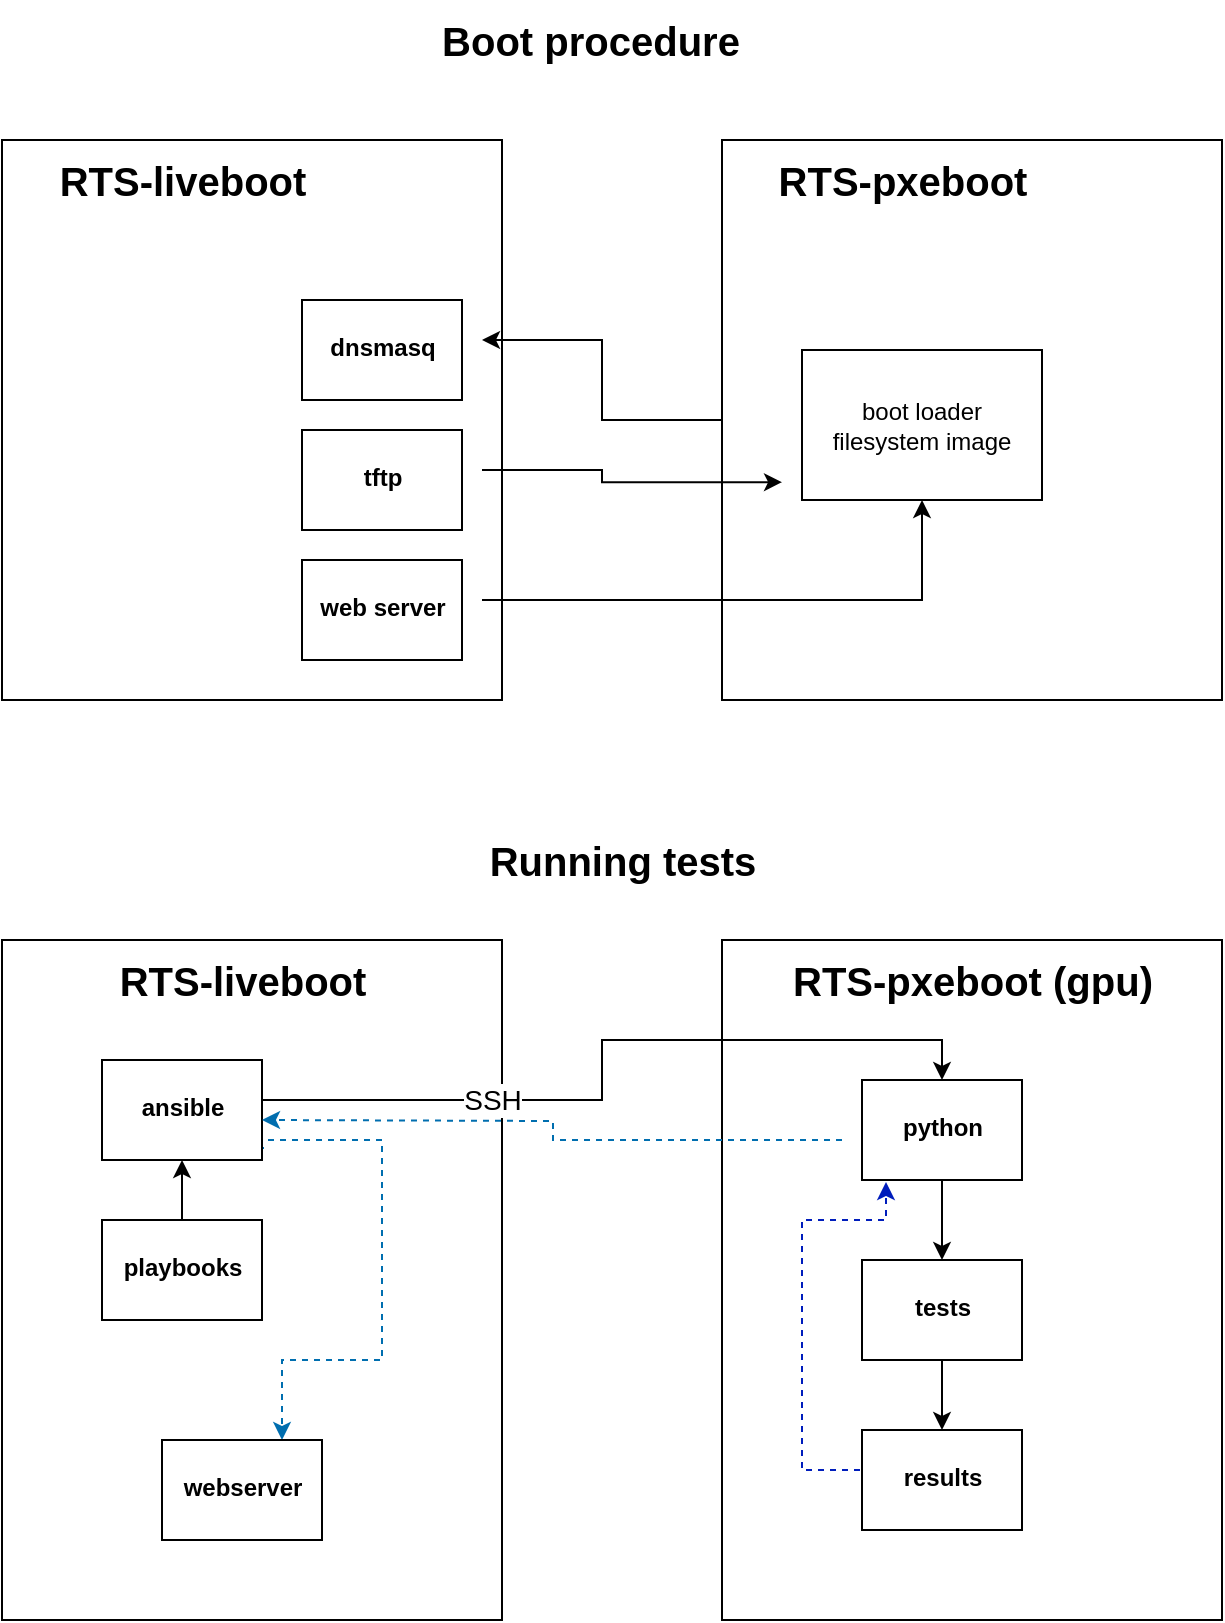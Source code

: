 <mxfile version="22.0.7" type="github">
  <diagram name="Page-1" id="kV0u2g9qMOP5Vtf-DykK">
    <mxGraphModel dx="1729" dy="964" grid="1" gridSize="10" guides="1" tooltips="1" connect="1" arrows="1" fold="1" page="1" pageScale="1" pageWidth="827" pageHeight="1169" math="0" shadow="0">
      <root>
        <mxCell id="0" />
        <mxCell id="1" parent="0" />
        <mxCell id="dmBDIL_pru6S47Es0mSb-1" value="" style="rounded=0;whiteSpace=wrap;html=1;" parent="1" vertex="1">
          <mxGeometry x="120" y="140" width="250" height="280" as="geometry" />
        </mxCell>
        <mxCell id="dmBDIL_pru6S47Es0mSb-2" value="&lt;font style=&quot;font-size: 20px;&quot;&gt;RTS-liveboot&lt;/font&gt;" style="text;strokeColor=none;fillColor=none;html=1;fontSize=24;fontStyle=1;verticalAlign=middle;align=center;" parent="1" vertex="1">
          <mxGeometry x="160" y="140" width="100" height="40" as="geometry" />
        </mxCell>
        <mxCell id="dmBDIL_pru6S47Es0mSb-3" value="" style="rounded=0;whiteSpace=wrap;html=1;" parent="1" vertex="1">
          <mxGeometry x="270" y="220" width="80" height="50" as="geometry" />
        </mxCell>
        <mxCell id="dmBDIL_pru6S47Es0mSb-4" value="&lt;font style=&quot;font-size: 12px;&quot;&gt;dnsmasq&lt;/font&gt;" style="text;strokeColor=none;fillColor=none;html=1;fontSize=24;fontStyle=1;verticalAlign=middle;align=center;" parent="1" vertex="1">
          <mxGeometry x="260" y="220" width="100" height="40" as="geometry" />
        </mxCell>
        <mxCell id="dmBDIL_pru6S47Es0mSb-5" value="" style="rounded=0;whiteSpace=wrap;html=1;" parent="1" vertex="1">
          <mxGeometry x="270" y="285" width="80" height="50" as="geometry" />
        </mxCell>
        <mxCell id="dmBDIL_pru6S47Es0mSb-6" value="&lt;font style=&quot;font-size: 12px;&quot;&gt;tftp&lt;/font&gt;" style="text;strokeColor=none;fillColor=none;html=1;fontSize=24;fontStyle=1;verticalAlign=middle;align=center;" parent="1" vertex="1">
          <mxGeometry x="260" y="285" width="100" height="40" as="geometry" />
        </mxCell>
        <mxCell id="dmBDIL_pru6S47Es0mSb-7" value="" style="rounded=0;whiteSpace=wrap;html=1;" parent="1" vertex="1">
          <mxGeometry x="270" y="350" width="80" height="50" as="geometry" />
        </mxCell>
        <mxCell id="dmBDIL_pru6S47Es0mSb-9" value="" style="rounded=0;whiteSpace=wrap;html=1;" parent="1" vertex="1">
          <mxGeometry x="480" y="140" width="250" height="280" as="geometry" />
        </mxCell>
        <mxCell id="dmBDIL_pru6S47Es0mSb-22" style="edgeStyle=orthogonalEdgeStyle;rounded=0;orthogonalLoop=1;jettySize=auto;html=1;entryX=0.5;entryY=1;entryDx=0;entryDy=0;" parent="1" source="dmBDIL_pru6S47Es0mSb-8" target="dmBDIL_pru6S47Es0mSb-21" edge="1">
          <mxGeometry relative="1" as="geometry" />
        </mxCell>
        <mxCell id="dmBDIL_pru6S47Es0mSb-8" value="&lt;font style=&quot;font-size: 12px;&quot;&gt;web server&lt;/font&gt;" style="text;strokeColor=none;fillColor=none;html=1;fontSize=24;fontStyle=1;verticalAlign=middle;align=center;" parent="1" vertex="1">
          <mxGeometry x="260" y="350" width="100" height="40" as="geometry" />
        </mxCell>
        <mxCell id="dmBDIL_pru6S47Es0mSb-17" style="edgeStyle=orthogonalEdgeStyle;rounded=0;orthogonalLoop=1;jettySize=auto;html=1;" parent="1" source="dmBDIL_pru6S47Es0mSb-9" target="dmBDIL_pru6S47Es0mSb-4" edge="1">
          <mxGeometry relative="1" as="geometry" />
        </mxCell>
        <mxCell id="dmBDIL_pru6S47Es0mSb-10" value="&lt;font style=&quot;font-size: 20px;&quot;&gt;RTS-pxeboot&lt;/font&gt;" style="text;strokeColor=none;fillColor=none;html=1;fontSize=24;fontStyle=1;verticalAlign=middle;align=center;" parent="1" vertex="1">
          <mxGeometry x="520" y="140" width="100" height="40" as="geometry" />
        </mxCell>
        <mxCell id="dmBDIL_pru6S47Es0mSb-19" style="edgeStyle=orthogonalEdgeStyle;rounded=0;orthogonalLoop=1;jettySize=auto;html=1;entryX=0.12;entryY=0.611;entryDx=0;entryDy=0;entryPerimeter=0;" parent="1" source="dmBDIL_pru6S47Es0mSb-6" target="dmBDIL_pru6S47Es0mSb-9" edge="1">
          <mxGeometry relative="1" as="geometry" />
        </mxCell>
        <mxCell id="dmBDIL_pru6S47Es0mSb-21" value="boot loader&lt;br&gt;filesystem image" style="rounded=0;whiteSpace=wrap;html=1;" parent="1" vertex="1">
          <mxGeometry x="520" y="245" width="120" height="75" as="geometry" />
        </mxCell>
        <mxCell id="dmBDIL_pru6S47Es0mSb-23" value="" style="rounded=0;whiteSpace=wrap;html=1;" parent="1" vertex="1">
          <mxGeometry x="120" y="540" width="250" height="340" as="geometry" />
        </mxCell>
        <mxCell id="dmBDIL_pru6S47Es0mSb-24" value="&lt;font style=&quot;font-size: 20px;&quot;&gt;RTS-liveboot&lt;/font&gt;" style="text;strokeColor=none;fillColor=none;html=1;fontSize=24;fontStyle=1;verticalAlign=middle;align=center;" parent="1" vertex="1">
          <mxGeometry x="190" y="540" width="100" height="40" as="geometry" />
        </mxCell>
        <mxCell id="dmBDIL_pru6S47Es0mSb-53" style="edgeStyle=orthogonalEdgeStyle;rounded=0;orthogonalLoop=1;jettySize=auto;html=1;exitX=0.91;exitY=1.1;exitDx=0;exitDy=0;exitPerimeter=0;dashed=1;fillColor=#1ba1e2;strokeColor=#006EAF;" parent="1" source="dmBDIL_pru6S47Es0mSb-26" target="dmBDIL_pru6S47Es0mSb-48" edge="1">
          <mxGeometry relative="1" as="geometry">
            <Array as="points">
              <mxPoint x="230" y="644" />
              <mxPoint x="230" y="640" />
              <mxPoint x="310" y="640" />
              <mxPoint x="310" y="750" />
              <mxPoint x="260" y="750" />
            </Array>
          </mxGeometry>
        </mxCell>
        <mxCell id="dmBDIL_pru6S47Es0mSb-25" value="" style="rounded=0;whiteSpace=wrap;html=1;" parent="1" vertex="1">
          <mxGeometry x="170" y="600" width="80" height="50" as="geometry" />
        </mxCell>
        <mxCell id="dmBDIL_pru6S47Es0mSb-26" value="&lt;font style=&quot;font-size: 12px;&quot;&gt;ansible&lt;/font&gt;" style="text;strokeColor=none;fillColor=none;html=1;fontSize=24;fontStyle=1;verticalAlign=middle;align=center;" parent="1" vertex="1">
          <mxGeometry x="160" y="600" width="100" height="40" as="geometry" />
        </mxCell>
        <mxCell id="dmBDIL_pru6S47Es0mSb-27" value="" style="rounded=0;whiteSpace=wrap;html=1;" parent="1" vertex="1">
          <mxGeometry x="170" y="680" width="80" height="50" as="geometry" />
        </mxCell>
        <mxCell id="dmBDIL_pru6S47Es0mSb-37" style="edgeStyle=orthogonalEdgeStyle;rounded=0;orthogonalLoop=1;jettySize=auto;html=1;entryX=0.5;entryY=1;entryDx=0;entryDy=0;" parent="1" source="dmBDIL_pru6S47Es0mSb-28" target="dmBDIL_pru6S47Es0mSb-25" edge="1">
          <mxGeometry relative="1" as="geometry" />
        </mxCell>
        <mxCell id="dmBDIL_pru6S47Es0mSb-28" value="&lt;font style=&quot;font-size: 12px;&quot;&gt;playbooks&lt;/font&gt;" style="text;strokeColor=none;fillColor=none;html=1;fontSize=24;fontStyle=1;verticalAlign=middle;align=center;" parent="1" vertex="1">
          <mxGeometry x="160" y="680" width="100" height="40" as="geometry" />
        </mxCell>
        <mxCell id="dmBDIL_pru6S47Es0mSb-30" value="" style="rounded=0;whiteSpace=wrap;html=1;" parent="1" vertex="1">
          <mxGeometry x="480" y="540" width="250" height="340" as="geometry" />
        </mxCell>
        <mxCell id="dmBDIL_pru6S47Es0mSb-34" value="&lt;font style=&quot;font-size: 20px;&quot;&gt;RTS-pxeboot (gpu)&lt;/font&gt;" style="text;strokeColor=none;fillColor=none;html=1;fontSize=24;fontStyle=1;verticalAlign=middle;align=center;" parent="1" vertex="1">
          <mxGeometry x="555" y="540" width="100" height="40" as="geometry" />
        </mxCell>
        <mxCell id="dmBDIL_pru6S47Es0mSb-50" style="edgeStyle=orthogonalEdgeStyle;rounded=0;orthogonalLoop=1;jettySize=auto;html=1;entryX=0.5;entryY=0;entryDx=0;entryDy=0;" parent="1" source="dmBDIL_pru6S47Es0mSb-40" target="dmBDIL_pru6S47Es0mSb-44" edge="1">
          <mxGeometry relative="1" as="geometry" />
        </mxCell>
        <mxCell id="dmBDIL_pru6S47Es0mSb-40" value="" style="rounded=0;whiteSpace=wrap;html=1;" parent="1" vertex="1">
          <mxGeometry x="550" y="610" width="80" height="50" as="geometry" />
        </mxCell>
        <mxCell id="dmBDIL_pru6S47Es0mSb-52" style="edgeStyle=orthogonalEdgeStyle;rounded=0;orthogonalLoop=1;jettySize=auto;html=1;exitX=0;exitY=0.75;exitDx=0;exitDy=0;dashed=1;fillColor=#1ba1e2;strokeColor=#006EAF;" parent="1" source="dmBDIL_pru6S47Es0mSb-41" edge="1">
          <mxGeometry relative="1" as="geometry">
            <mxPoint x="250" y="630" as="targetPoint" />
          </mxGeometry>
        </mxCell>
        <mxCell id="dmBDIL_pru6S47Es0mSb-41" value="&lt;font style=&quot;font-size: 12px;&quot;&gt;python&lt;/font&gt;" style="text;strokeColor=none;fillColor=none;html=1;fontSize=24;fontStyle=1;verticalAlign=middle;align=center;" parent="1" vertex="1">
          <mxGeometry x="540" y="610" width="100" height="40" as="geometry" />
        </mxCell>
        <mxCell id="dmBDIL_pru6S47Es0mSb-39" style="edgeStyle=orthogonalEdgeStyle;rounded=0;orthogonalLoop=1;jettySize=auto;html=1;exitX=1;exitY=0.25;exitDx=0;exitDy=0;" parent="1" source="dmBDIL_pru6S47Es0mSb-25" target="dmBDIL_pru6S47Es0mSb-41" edge="1">
          <mxGeometry relative="1" as="geometry">
            <Array as="points">
              <mxPoint x="250" y="620" />
              <mxPoint x="420" y="620" />
              <mxPoint x="420" y="590" />
              <mxPoint x="590" y="590" />
            </Array>
          </mxGeometry>
        </mxCell>
        <mxCell id="dmBDIL_pru6S47Es0mSb-42" value="SSH" style="edgeLabel;html=1;align=center;verticalAlign=middle;resizable=0;points=[];fontSize=14;" parent="dmBDIL_pru6S47Es0mSb-39" vertex="1" connectable="0">
          <mxGeometry x="-0.309" y="1" relative="1" as="geometry">
            <mxPoint x="-15" y="1" as="offset" />
          </mxGeometry>
        </mxCell>
        <mxCell id="dmBDIL_pru6S47Es0mSb-56" style="edgeStyle=orthogonalEdgeStyle;rounded=0;orthogonalLoop=1;jettySize=auto;html=1;entryX=0.5;entryY=0;entryDx=0;entryDy=0;" parent="1" source="dmBDIL_pru6S47Es0mSb-43" target="dmBDIL_pru6S47Es0mSb-55" edge="1">
          <mxGeometry relative="1" as="geometry" />
        </mxCell>
        <mxCell id="dmBDIL_pru6S47Es0mSb-43" value="" style="rounded=0;whiteSpace=wrap;html=1;" parent="1" vertex="1">
          <mxGeometry x="550" y="700" width="80" height="50" as="geometry" />
        </mxCell>
        <mxCell id="dmBDIL_pru6S47Es0mSb-44" value="&lt;font style=&quot;font-size: 12px;&quot;&gt;tests&lt;/font&gt;" style="text;strokeColor=none;fillColor=none;html=1;fontSize=24;fontStyle=1;verticalAlign=middle;align=center;" parent="1" vertex="1">
          <mxGeometry x="540" y="700" width="100" height="40" as="geometry" />
        </mxCell>
        <mxCell id="dmBDIL_pru6S47Es0mSb-47" value="" style="rounded=0;whiteSpace=wrap;html=1;" parent="1" vertex="1">
          <mxGeometry x="200" y="790" width="80" height="50" as="geometry" />
        </mxCell>
        <mxCell id="dmBDIL_pru6S47Es0mSb-48" value="&lt;font style=&quot;font-size: 12px;&quot;&gt;webserver&lt;/font&gt;" style="text;strokeColor=none;fillColor=none;html=1;fontSize=24;fontStyle=1;verticalAlign=middle;align=center;" parent="1" vertex="1">
          <mxGeometry x="190" y="790" width="100" height="40" as="geometry" />
        </mxCell>
        <mxCell id="dmBDIL_pru6S47Es0mSb-51" style="edgeStyle=orthogonalEdgeStyle;rounded=0;orthogonalLoop=1;jettySize=auto;html=1;entryX=0.15;entryY=1.02;entryDx=0;entryDy=0;entryPerimeter=0;dashed=1;fillColor=#0050ef;strokeColor=#001DBC;exitX=0.1;exitY=0.625;exitDx=0;exitDy=0;exitPerimeter=0;" parent="1" source="dmBDIL_pru6S47Es0mSb-55" target="dmBDIL_pru6S47Es0mSb-40" edge="1">
          <mxGeometry relative="1" as="geometry">
            <Array as="points">
              <mxPoint x="550" y="805" />
              <mxPoint x="520" y="805" />
              <mxPoint x="520" y="680" />
              <mxPoint x="562" y="680" />
            </Array>
          </mxGeometry>
        </mxCell>
        <mxCell id="dmBDIL_pru6S47Es0mSb-54" value="" style="rounded=0;whiteSpace=wrap;html=1;" parent="1" vertex="1">
          <mxGeometry x="550" y="785" width="80" height="50" as="geometry" />
        </mxCell>
        <mxCell id="dmBDIL_pru6S47Es0mSb-55" value="&lt;font style=&quot;font-size: 12px;&quot;&gt;results&lt;br&gt;&lt;/font&gt;" style="text;strokeColor=none;fillColor=none;html=1;fontSize=24;fontStyle=1;verticalAlign=middle;align=center;" parent="1" vertex="1">
          <mxGeometry x="540" y="785" width="100" height="40" as="geometry" />
        </mxCell>
        <mxCell id="4oIFhN4T2QRRrBR3VcbB-1" value="&lt;font style=&quot;font-size: 20px;&quot;&gt;Boot procedure&lt;/font&gt;" style="text;strokeColor=none;fillColor=none;html=1;fontSize=24;fontStyle=1;verticalAlign=middle;align=center;" vertex="1" parent="1">
          <mxGeometry x="364" y="70" width="100" height="40" as="geometry" />
        </mxCell>
        <mxCell id="4oIFhN4T2QRRrBR3VcbB-2" value="&lt;font style=&quot;font-size: 20px;&quot;&gt;Running tests&lt;/font&gt;" style="text;strokeColor=none;fillColor=none;html=1;fontSize=24;fontStyle=1;verticalAlign=middle;align=center;" vertex="1" parent="1">
          <mxGeometry x="380" y="480" width="100" height="40" as="geometry" />
        </mxCell>
      </root>
    </mxGraphModel>
  </diagram>
</mxfile>
